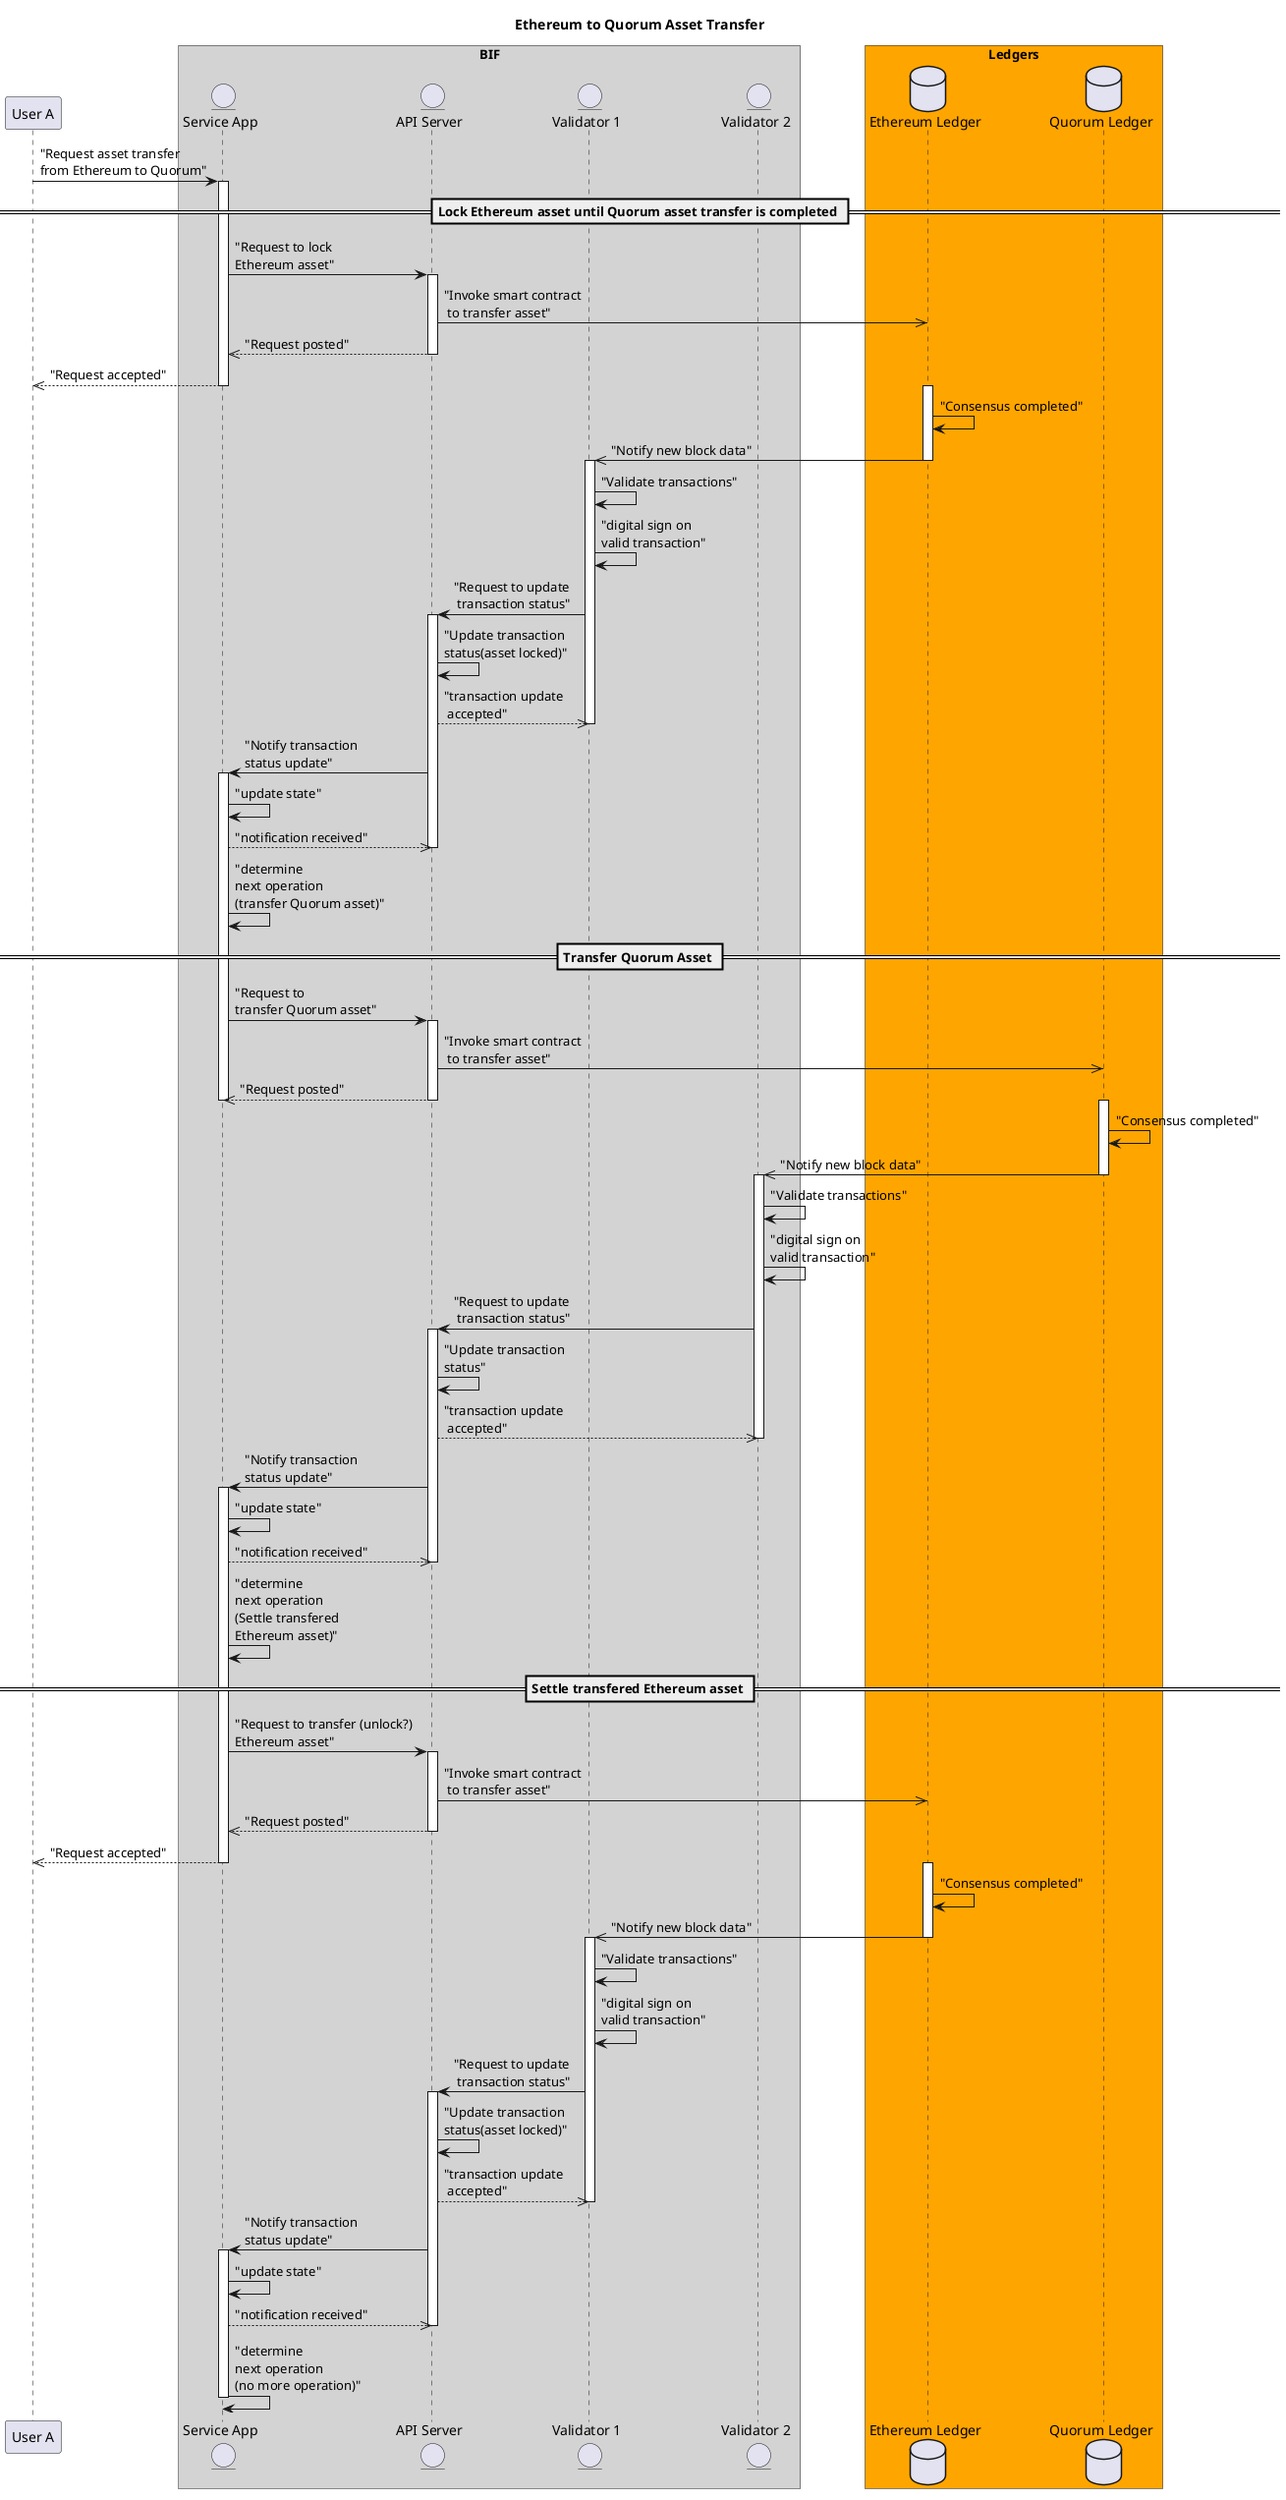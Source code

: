@startuml
title Ethereum to Quorum Asset Transfer

participant "User A" as user
box "BIF" #lightGrey 
entity "Service App" as sapp
entity "API Server" as apis
entity "Validator 1" as validator_1
entity "Validator 2" as validator_2
end box

box "Ledgers" #orange
database "Ethereum Ledger" as ledger_e
database "Quorum Ledger" as ledger_q
end box

user -> sapp: "Request asset transfer \nfrom Ethereum to Quorum"
activate sapp

== Lock Ethereum asset until Quorum asset transfer is completed ==
sapp -> apis: "Request to lock \nEthereum asset"
activate apis

apis ->> ledger_e: "Invoke smart contract\n to transfer asset"
sapp <<-- apis: "Request posted"
deactivate apis
user <<-- sapp: "Request accepted"
deactivate sapp

activate ledger_e
ledger_e -> ledger_e: "Consensus completed"
validator_1 <<- ledger_e: "Notify new block data"
deactivate ledger_e
activate validator_1

validator_1 -> validator_1: "Validate transactions"
validator_1 -> validator_1: "digital sign on \nvalid transaction"

validator_1 -> apis: "Request to update\n transaction status"
activate apis
apis -> apis: "Update transaction \nstatus(asset locked)"
apis -->> validator_1: "transaction update\n accepted"
deactivate validator_1

sapp <- apis: "Notify transaction \nstatus update"
activate sapp
sapp -> sapp: "update state"
sapp -->> apis: "notification received"
deactivate apis

sapp -> sapp: "determine \nnext operation\n(transfer Quorum asset)"

== Transfer Quorum Asset ==

sapp -> apis: "Request to \ntransfer Quorum asset"
activate apis
apis ->> ledger_q: "Invoke smart contract\n to transfer asset"
sapp <<-- apis: "Request posted"
deactivate apis
deactivate sapp

activate ledger_q
ledger_q -> ledger_q: "Consensus completed"
validator_2 <<- ledger_q: "Notify new block data"
deactivate ledger_q
activate validator_2

validator_2 -> validator_2: "Validate transactions"
validator_2 -> validator_2: "digital sign on \nvalid transaction"

validator_2 -> apis: "Request to update\n transaction status"
activate apis
apis -> apis: "Update transaction \nstatus"
apis -->> validator_2: "transaction update\n accepted"
deactivate validator_2

sapp <- apis: "Notify transaction \nstatus update"
activate sapp
sapp -> sapp: "update state"
sapp -->> apis: "notification received"
deactivate apis

sapp -> sapp: "determine \nnext operation\n(Settle transfered \nEthereum asset)"

== Settle transfered Ethereum asset ==
sapp -> apis: "Request to transfer (unlock?) \nEthereum asset"
activate apis

apis ->> ledger_e: "Invoke smart contract\n to transfer asset"
sapp <<-- apis: "Request posted"
deactivate apis
user <<-- sapp: "Request accepted"
deactivate sapp

activate ledger_e
ledger_e -> ledger_e: "Consensus completed"
validator_1 <<- ledger_e: "Notify new block data"
deactivate ledger_e
activate validator_1

validator_1 -> validator_1: "Validate transactions"
validator_1 -> validator_1: "digital sign on \nvalid transaction"

validator_1 -> apis: "Request to update\n transaction status"
activate apis
apis -> apis: "Update transaction \nstatus(asset locked)"
apis -->> validator_1: "transaction update\n accepted"
deactivate validator_1

sapp <- apis: "Notify transaction \nstatus update"
activate sapp
sapp -> sapp: "update state"
sapp -->> apis: "notification received"
deactivate apis

sapp -> sapp: "determine \nnext operation\n(no more operation)"
deactivate sapp


@enduml